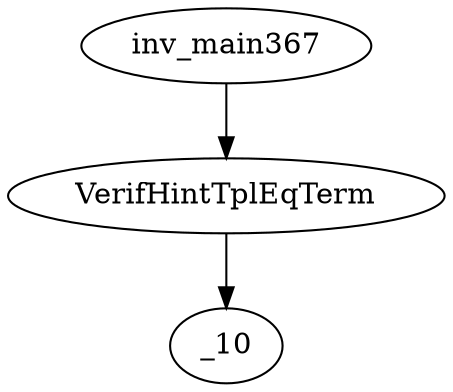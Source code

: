 digraph dag {
0 [label="inv_main367"];
1 [label="VerifHintTplEqTerm"];
2 [label="_10"];
0->1
1 -> 2
}
